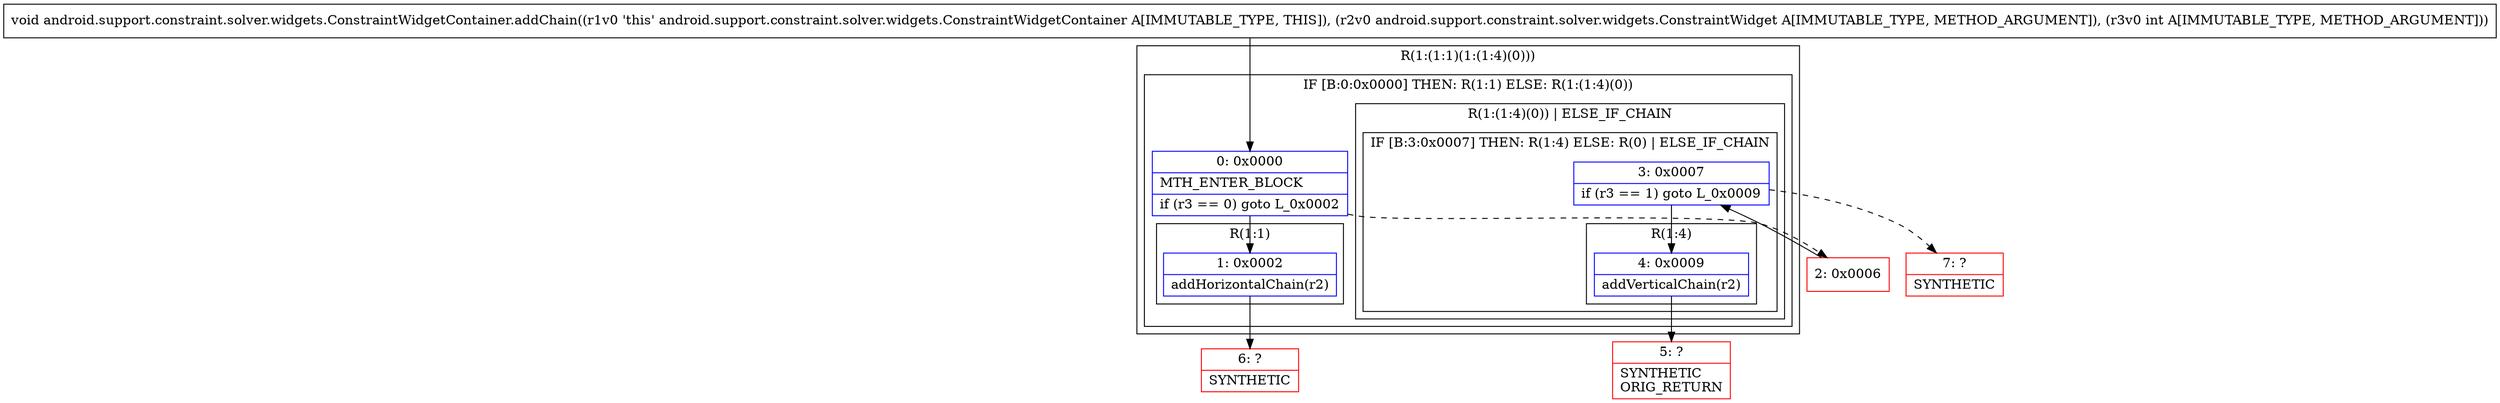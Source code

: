 digraph "CFG forandroid.support.constraint.solver.widgets.ConstraintWidgetContainer.addChain(Landroid\/support\/constraint\/solver\/widgets\/ConstraintWidget;I)V" {
subgraph cluster_Region_1076241041 {
label = "R(1:(1:1)(1:(1:4)(0)))";
node [shape=record,color=blue];
subgraph cluster_IfRegion_31334062 {
label = "IF [B:0:0x0000] THEN: R(1:1) ELSE: R(1:(1:4)(0))";
node [shape=record,color=blue];
Node_0 [shape=record,label="{0\:\ 0x0000|MTH_ENTER_BLOCK\l|if (r3 == 0) goto L_0x0002\l}"];
subgraph cluster_Region_715333249 {
label = "R(1:1)";
node [shape=record,color=blue];
Node_1 [shape=record,label="{1\:\ 0x0002|addHorizontalChain(r2)\l}"];
}
subgraph cluster_Region_1035918441 {
label = "R(1:(1:4)(0)) | ELSE_IF_CHAIN\l";
node [shape=record,color=blue];
subgraph cluster_IfRegion_1283277797 {
label = "IF [B:3:0x0007] THEN: R(1:4) ELSE: R(0) | ELSE_IF_CHAIN\l";
node [shape=record,color=blue];
Node_3 [shape=record,label="{3\:\ 0x0007|if (r3 == 1) goto L_0x0009\l}"];
subgraph cluster_Region_1034362794 {
label = "R(1:4)";
node [shape=record,color=blue];
Node_4 [shape=record,label="{4\:\ 0x0009|addVerticalChain(r2)\l}"];
}
subgraph cluster_Region_256006537 {
label = "R(0)";
node [shape=record,color=blue];
}
}
}
}
}
Node_2 [shape=record,color=red,label="{2\:\ 0x0006}"];
Node_5 [shape=record,color=red,label="{5\:\ ?|SYNTHETIC\lORIG_RETURN\l}"];
Node_6 [shape=record,color=red,label="{6\:\ ?|SYNTHETIC\l}"];
Node_7 [shape=record,color=red,label="{7\:\ ?|SYNTHETIC\l}"];
MethodNode[shape=record,label="{void android.support.constraint.solver.widgets.ConstraintWidgetContainer.addChain((r1v0 'this' android.support.constraint.solver.widgets.ConstraintWidgetContainer A[IMMUTABLE_TYPE, THIS]), (r2v0 android.support.constraint.solver.widgets.ConstraintWidget A[IMMUTABLE_TYPE, METHOD_ARGUMENT]), (r3v0 int A[IMMUTABLE_TYPE, METHOD_ARGUMENT])) }"];
MethodNode -> Node_0;
Node_0 -> Node_1;
Node_0 -> Node_2[style=dashed];
Node_1 -> Node_6;
Node_3 -> Node_4;
Node_3 -> Node_7[style=dashed];
Node_4 -> Node_5;
Node_2 -> Node_3;
}


